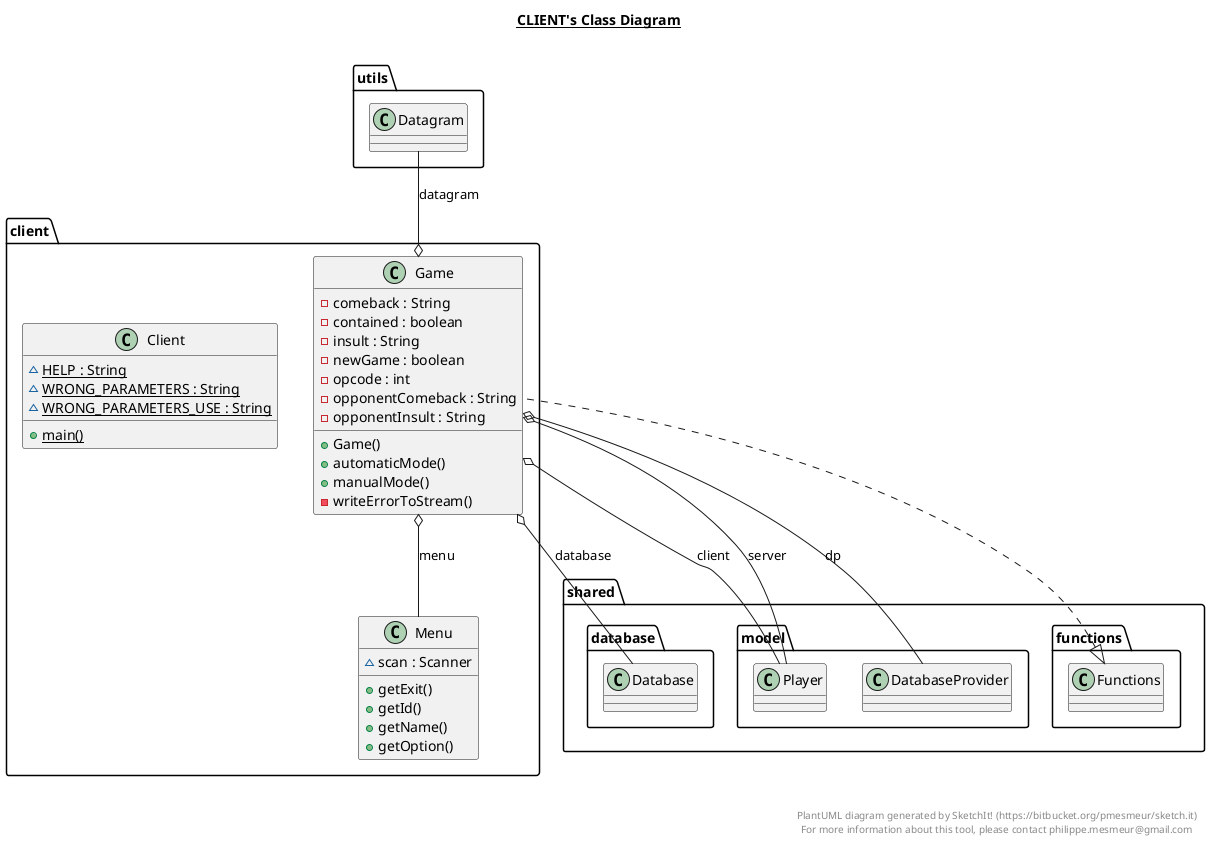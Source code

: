 @startuml

title __CLIENT's Class Diagram__\n

  namespace client {
    class client.Client {
        {static} ~ HELP : String
        {static} ~ WRONG_PARAMETERS : String
        {static} ~ WRONG_PARAMETERS_USE : String
        {static} + main()
    }
  }
  

  namespace client {
    class client.Game {
        - comeback : String
        - contained : boolean
        - insult : String
        - newGame : boolean
        - opcode : int
        - opponentComeback : String
        - opponentInsult : String
        + Game()
        + automaticMode()
        + manualMode()
        - writeErrorToStream()
    }
  }
  

  namespace client {
    class client.Menu {
        ~ scan : Scanner
        + getExit()
        + getId()
        + getName()
        + getOption()
    }
  }
  

  client.Game .up.|> shared.functions.Functions
  client.Game o-- shared.model.Player : client
  client.Game o-right- shared.database.Database : database
  client.Game o-up- utils.Datagram : datagram
  client.Game o-- shared.model.DatabaseProvider : dp
  client.Game o-- client.Menu : menu
  client.Game o-- shared.model.Player : server


right footer


PlantUML diagram generated by SketchIt! (https://bitbucket.org/pmesmeur/sketch.it)
For more information about this tool, please contact philippe.mesmeur@gmail.com
endfooter

@enduml
